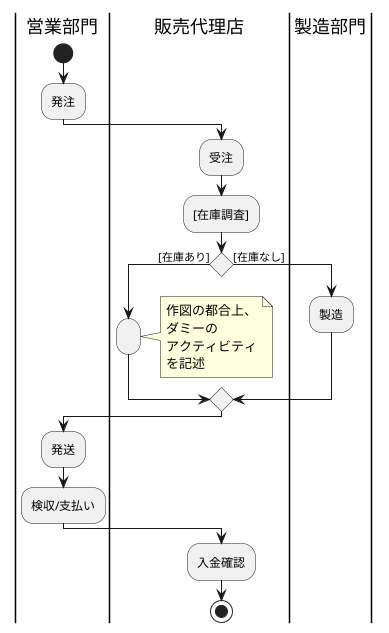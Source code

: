 @startuml 演習7-2_AC_製品を製造するアクティビティ図
|営業部門|
start
:発注;
|販売代理店|
:受注;
:[在庫調査];
if () is ([在庫あり]) then
:;
note right : 作図の都合上、\nダミーの\nアクティビティ\nを記述
else ([在庫なし])
|製造部門|
:製造;
endif
|営業部門|
:発送;
|営業部門|
:検収/支払い;
|販売代理店|
:入金確認;

stop

@enduml